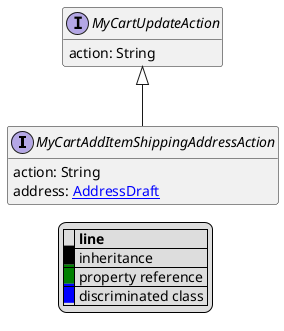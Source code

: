 @startuml

hide empty fields
hide empty methods
legend
|= |= line |
|<back:black>   </back>| inheritance |
|<back:green>   </back>| property reference |
|<back:blue>   </back>| discriminated class |
endlegend
interface MyCartAddItemShippingAddressAction [[MyCartAddItemShippingAddressAction.svg]] extends MyCartUpdateAction {
    action: String
    address: [[AddressDraft.svg AddressDraft]]
}
interface MyCartUpdateAction [[MyCartUpdateAction.svg]]  {
    action: String
}





@enduml
